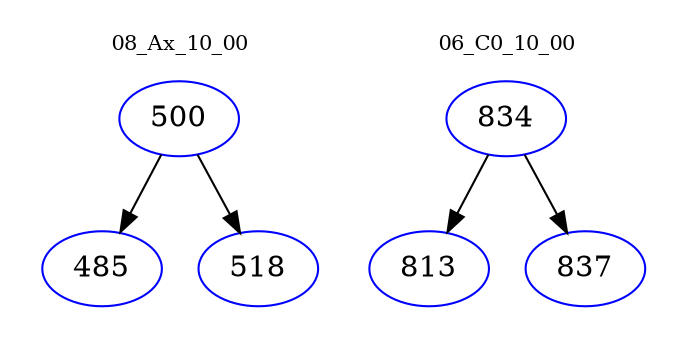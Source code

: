 digraph{
subgraph cluster_0 {
color = white
label = "08_Ax_10_00";
fontsize=10;
T0_500 [label="500", color="blue"]
T0_500 -> T0_485 [color="black"]
T0_485 [label="485", color="blue"]
T0_500 -> T0_518 [color="black"]
T0_518 [label="518", color="blue"]
}
subgraph cluster_1 {
color = white
label = "06_C0_10_00";
fontsize=10;
T1_834 [label="834", color="blue"]
T1_834 -> T1_813 [color="black"]
T1_813 [label="813", color="blue"]
T1_834 -> T1_837 [color="black"]
T1_837 [label="837", color="blue"]
}
}
